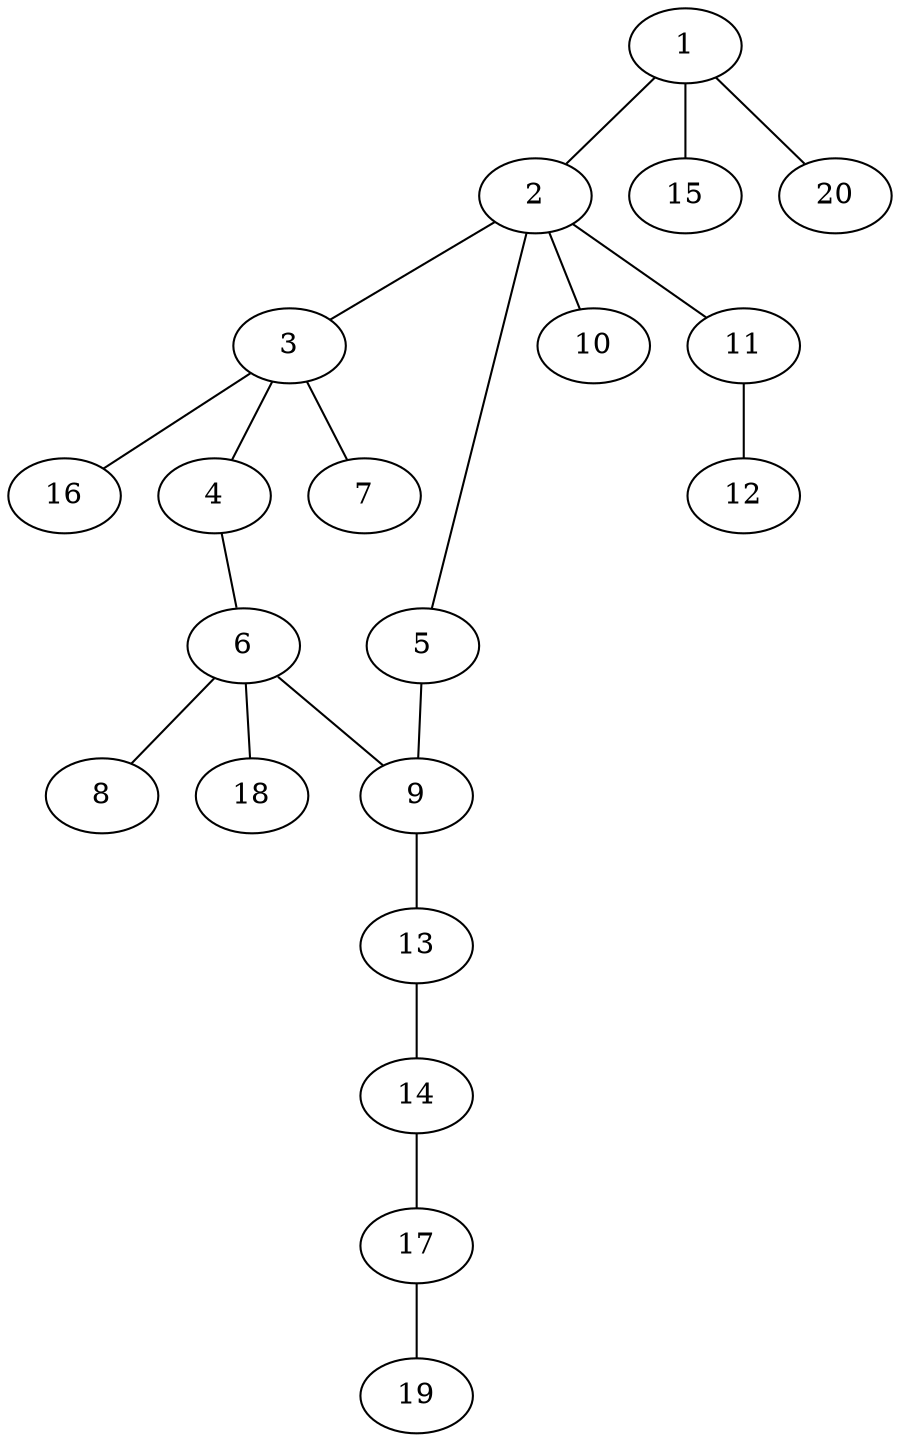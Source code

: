 graph graphname {1--2
1--15
1--20
2--3
2--5
2--10
2--11
3--4
3--7
3--16
4--6
5--9
6--8
6--9
6--18
9--13
11--12
13--14
14--17
17--19
}
